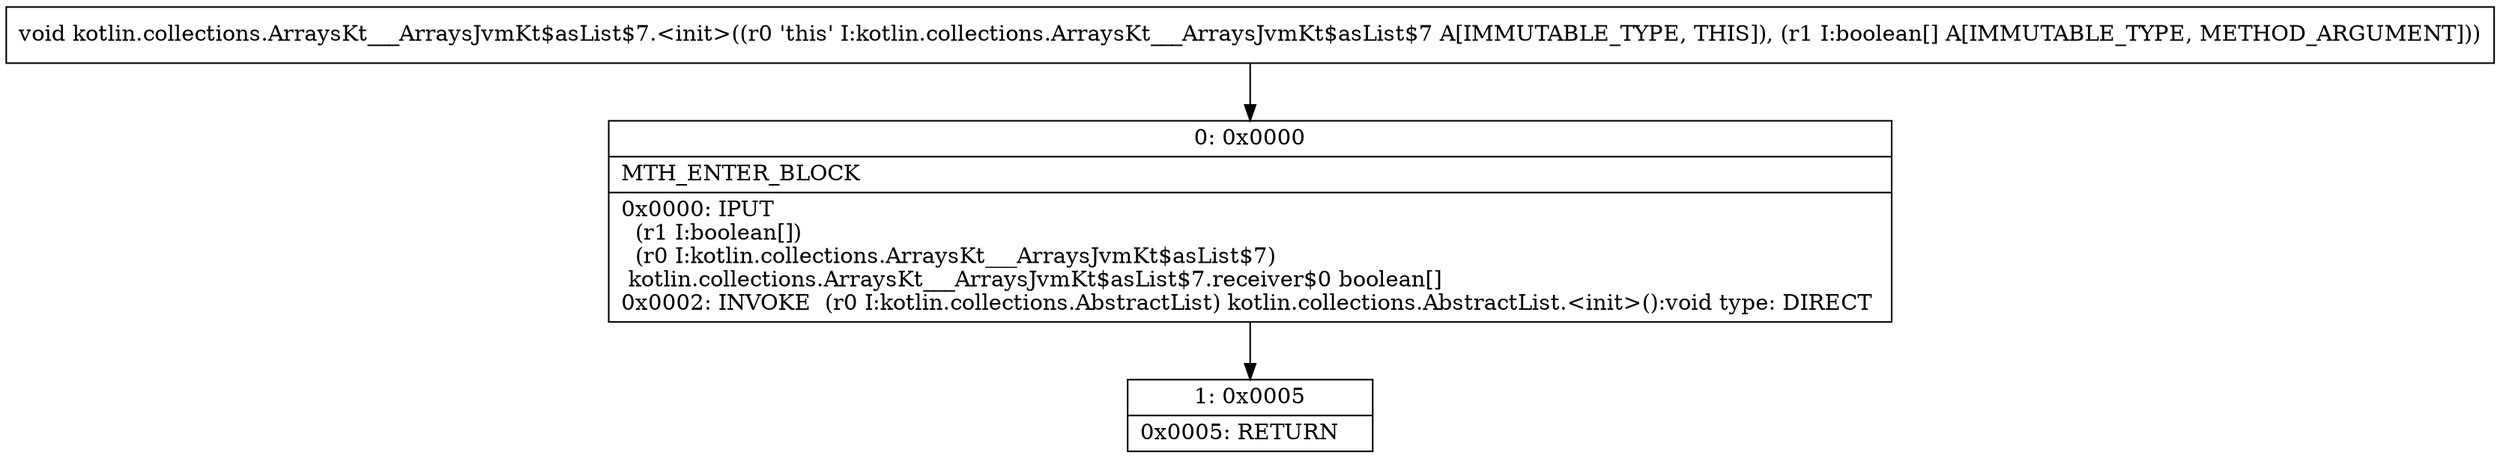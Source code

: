 digraph "CFG forkotlin.collections.ArraysKt___ArraysJvmKt$asList$7.\<init\>([Z)V" {
Node_0 [shape=record,label="{0\:\ 0x0000|MTH_ENTER_BLOCK\l|0x0000: IPUT  \l  (r1 I:boolean[])\l  (r0 I:kotlin.collections.ArraysKt___ArraysJvmKt$asList$7)\l kotlin.collections.ArraysKt___ArraysJvmKt$asList$7.receiver$0 boolean[] \l0x0002: INVOKE  (r0 I:kotlin.collections.AbstractList) kotlin.collections.AbstractList.\<init\>():void type: DIRECT \l}"];
Node_1 [shape=record,label="{1\:\ 0x0005|0x0005: RETURN   \l}"];
MethodNode[shape=record,label="{void kotlin.collections.ArraysKt___ArraysJvmKt$asList$7.\<init\>((r0 'this' I:kotlin.collections.ArraysKt___ArraysJvmKt$asList$7 A[IMMUTABLE_TYPE, THIS]), (r1 I:boolean[] A[IMMUTABLE_TYPE, METHOD_ARGUMENT])) }"];
MethodNode -> Node_0;
Node_0 -> Node_1;
}

